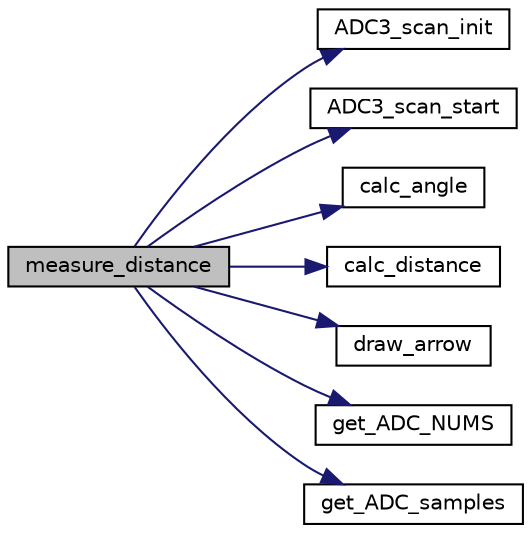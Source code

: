 digraph "measure_distance"
{
 // LATEX_PDF_SIZE
  edge [fontname="Helvetica",fontsize="10",labelfontname="Helvetica",labelfontsize="10"];
  node [fontname="Helvetica",fontsize="10",shape=record];
  rankdir="LR";
  Node1 [label="measure_distance",height=0.2,width=0.4,color="black", fillcolor="grey75", style="filled", fontcolor="black",tooltip=" "];
  Node1 -> Node2 [color="midnightblue",fontsize="10",style="solid",fontname="Helvetica"];
  Node2 [label="ADC3_scan_init",height=0.2,width=0.4,color="black", fillcolor="white", style="filled",URL="$measuring_8c.html#afe1768dbd46b7351841a8ac4f54d7201",tooltip="Initialize ADC, timer and DMA for sequential acquisition = scan mode."];
  Node1 -> Node3 [color="midnightblue",fontsize="10",style="solid",fontname="Helvetica"];
  Node3 [label="ADC3_scan_start",height=0.2,width=0.4,color="black", fillcolor="white", style="filled",URL="$measuring_8c.html#aeb8392280f6f2fe674f02d12012e83a6",tooltip="Start DMA, ADC and timer."];
  Node1 -> Node4 [color="midnightblue",fontsize="10",style="solid",fontname="Helvetica"];
  Node4 [label="calc_angle",height=0.2,width=0.4,color="black", fillcolor="white", style="filled",URL="$distance_8c.html#a6a2ca20d8838c78baaa23fe87ab3ff2e",tooltip=" "];
  Node1 -> Node5 [color="midnightblue",fontsize="10",style="solid",fontname="Helvetica"];
  Node5 [label="calc_distance",height=0.2,width=0.4,color="black", fillcolor="white", style="filled",URL="$distance_8c.html#af4d5fbc1888ee69ddb943dc7907ad50d",tooltip=" "];
  Node1 -> Node6 [color="midnightblue",fontsize="10",style="solid",fontname="Helvetica"];
  Node6 [label="draw_arrow",height=0.2,width=0.4,color="black", fillcolor="white", style="filled",URL="$distance_8c.html#ac7889be3035035f71a3d72b999c94ae8",tooltip=" "];
  Node1 -> Node7 [color="midnightblue",fontsize="10",style="solid",fontname="Helvetica"];
  Node7 [label="get_ADC_NUMS",height=0.2,width=0.4,color="black", fillcolor="white", style="filled",URL="$measuring_8c.html#a0a03a8156d97779343c341d786c0e365",tooltip=" "];
  Node1 -> Node8 [color="midnightblue",fontsize="10",style="solid",fontname="Helvetica"];
  Node8 [label="get_ADC_samples",height=0.2,width=0.4,color="black", fillcolor="white", style="filled",URL="$measuring_8c.html#a52e98955c64c42add7a415a6514ec589",tooltip=" "];
}
